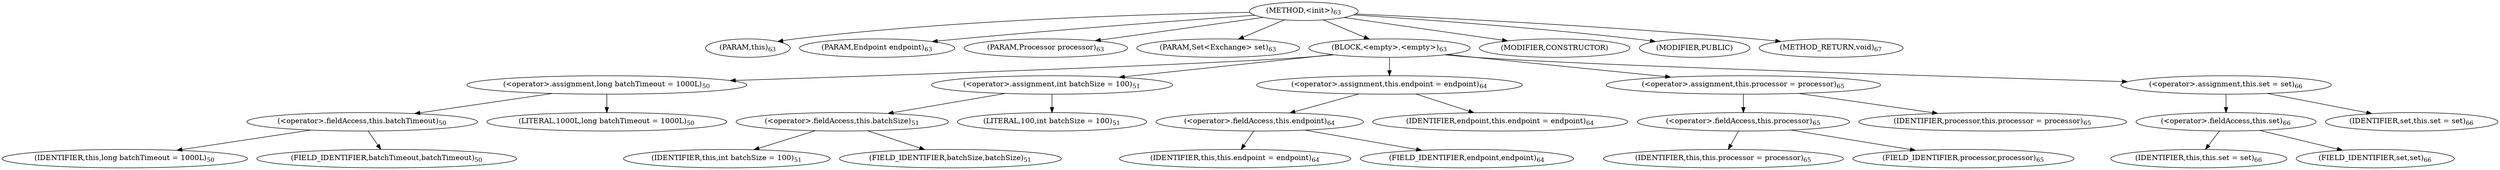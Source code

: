 digraph "&lt;init&gt;" {  
"88" [label = <(METHOD,&lt;init&gt;)<SUB>63</SUB>> ]
"10" [label = <(PARAM,this)<SUB>63</SUB>> ]
"89" [label = <(PARAM,Endpoint endpoint)<SUB>63</SUB>> ]
"90" [label = <(PARAM,Processor processor)<SUB>63</SUB>> ]
"91" [label = <(PARAM,Set&lt;Exchange&gt; set)<SUB>63</SUB>> ]
"92" [label = <(BLOCK,&lt;empty&gt;,&lt;empty&gt;)<SUB>63</SUB>> ]
"93" [label = <(&lt;operator&gt;.assignment,long batchTimeout = 1000L)<SUB>50</SUB>> ]
"94" [label = <(&lt;operator&gt;.fieldAccess,this.batchTimeout)<SUB>50</SUB>> ]
"95" [label = <(IDENTIFIER,this,long batchTimeout = 1000L)<SUB>50</SUB>> ]
"96" [label = <(FIELD_IDENTIFIER,batchTimeout,batchTimeout)<SUB>50</SUB>> ]
"97" [label = <(LITERAL,1000L,long batchTimeout = 1000L)<SUB>50</SUB>> ]
"98" [label = <(&lt;operator&gt;.assignment,int batchSize = 100)<SUB>51</SUB>> ]
"99" [label = <(&lt;operator&gt;.fieldAccess,this.batchSize)<SUB>51</SUB>> ]
"100" [label = <(IDENTIFIER,this,int batchSize = 100)<SUB>51</SUB>> ]
"101" [label = <(FIELD_IDENTIFIER,batchSize,batchSize)<SUB>51</SUB>> ]
"102" [label = <(LITERAL,100,int batchSize = 100)<SUB>51</SUB>> ]
"103" [label = <(&lt;operator&gt;.assignment,this.endpoint = endpoint)<SUB>64</SUB>> ]
"104" [label = <(&lt;operator&gt;.fieldAccess,this.endpoint)<SUB>64</SUB>> ]
"9" [label = <(IDENTIFIER,this,this.endpoint = endpoint)<SUB>64</SUB>> ]
"105" [label = <(FIELD_IDENTIFIER,endpoint,endpoint)<SUB>64</SUB>> ]
"106" [label = <(IDENTIFIER,endpoint,this.endpoint = endpoint)<SUB>64</SUB>> ]
"107" [label = <(&lt;operator&gt;.assignment,this.processor = processor)<SUB>65</SUB>> ]
"108" [label = <(&lt;operator&gt;.fieldAccess,this.processor)<SUB>65</SUB>> ]
"11" [label = <(IDENTIFIER,this,this.processor = processor)<SUB>65</SUB>> ]
"109" [label = <(FIELD_IDENTIFIER,processor,processor)<SUB>65</SUB>> ]
"110" [label = <(IDENTIFIER,processor,this.processor = processor)<SUB>65</SUB>> ]
"111" [label = <(&lt;operator&gt;.assignment,this.set = set)<SUB>66</SUB>> ]
"112" [label = <(&lt;operator&gt;.fieldAccess,this.set)<SUB>66</SUB>> ]
"12" [label = <(IDENTIFIER,this,this.set = set)<SUB>66</SUB>> ]
"113" [label = <(FIELD_IDENTIFIER,set,set)<SUB>66</SUB>> ]
"114" [label = <(IDENTIFIER,set,this.set = set)<SUB>66</SUB>> ]
"115" [label = <(MODIFIER,CONSTRUCTOR)> ]
"116" [label = <(MODIFIER,PUBLIC)> ]
"117" [label = <(METHOD_RETURN,void)<SUB>67</SUB>> ]
  "88" -> "10" 
  "88" -> "89" 
  "88" -> "90" 
  "88" -> "91" 
  "88" -> "92" 
  "88" -> "115" 
  "88" -> "116" 
  "88" -> "117" 
  "92" -> "93" 
  "92" -> "98" 
  "92" -> "103" 
  "92" -> "107" 
  "92" -> "111" 
  "93" -> "94" 
  "93" -> "97" 
  "94" -> "95" 
  "94" -> "96" 
  "98" -> "99" 
  "98" -> "102" 
  "99" -> "100" 
  "99" -> "101" 
  "103" -> "104" 
  "103" -> "106" 
  "104" -> "9" 
  "104" -> "105" 
  "107" -> "108" 
  "107" -> "110" 
  "108" -> "11" 
  "108" -> "109" 
  "111" -> "112" 
  "111" -> "114" 
  "112" -> "12" 
  "112" -> "113" 
}
